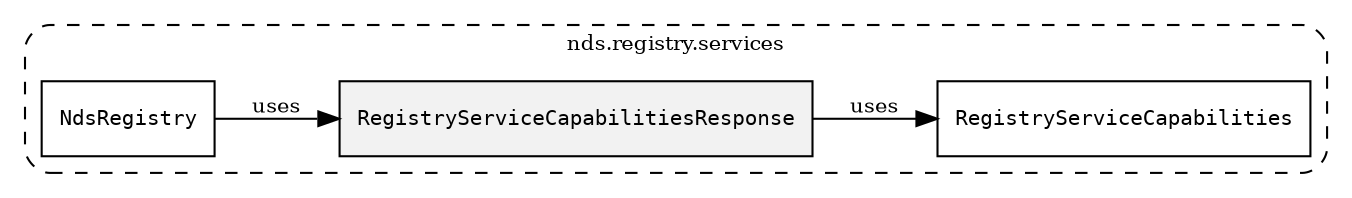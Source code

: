 /**
 * This dot file creates symbol collaboration diagram for RegistryServiceCapabilitiesResponse.
 */
digraph ZSERIO
{
    node [shape=box, fontsize=10];
    rankdir="LR";
    fontsize=10;
    tooltip="RegistryServiceCapabilitiesResponse collaboration diagram";

    subgraph "cluster_nds.registry.services"
    {
        style="dashed, rounded";
        label="nds.registry.services";
        tooltip="Package nds.registry.services";
        href="../../../content/packages/nds.registry.services.html#Package-nds-registry-services";
        target="_parent";

        "RegistryServiceCapabilitiesResponse" [style="filled", fillcolor="#0000000D", target="_parent", label=<<font face="monospace"><table align="center" border="0" cellspacing="0" cellpadding="0"><tr><td href="../../../content/packages/nds.registry.services.html#Structure-RegistryServiceCapabilitiesResponse" title="Structure defined in nds.registry.services">RegistryServiceCapabilitiesResponse</td></tr></table></font>>];
        "RegistryServiceCapabilities" [target="_parent", label=<<font face="monospace"><table align="center" border="0" cellspacing="0" cellpadding="0"><tr><td href="../../../content/packages/nds.registry.services.html#Bitmask-RegistryServiceCapabilities" title="Bitmask defined in nds.registry.services">RegistryServiceCapabilities</td></tr></table></font>>];
        "NdsRegistry" [target="_parent", label=<<font face="monospace"><table align="center" border="0" cellspacing="0" cellpadding="0"><tr><td href="../../../content/packages/nds.registry.services.html#Service-NdsRegistry" title="Service defined in nds.registry.services">NdsRegistry</td></tr></table></font>>];
    }

    "RegistryServiceCapabilitiesResponse" -> "RegistryServiceCapabilities" [label="uses", fontsize=10];
    "NdsRegistry" -> "RegistryServiceCapabilitiesResponse" [label="uses", fontsize=10];
}
